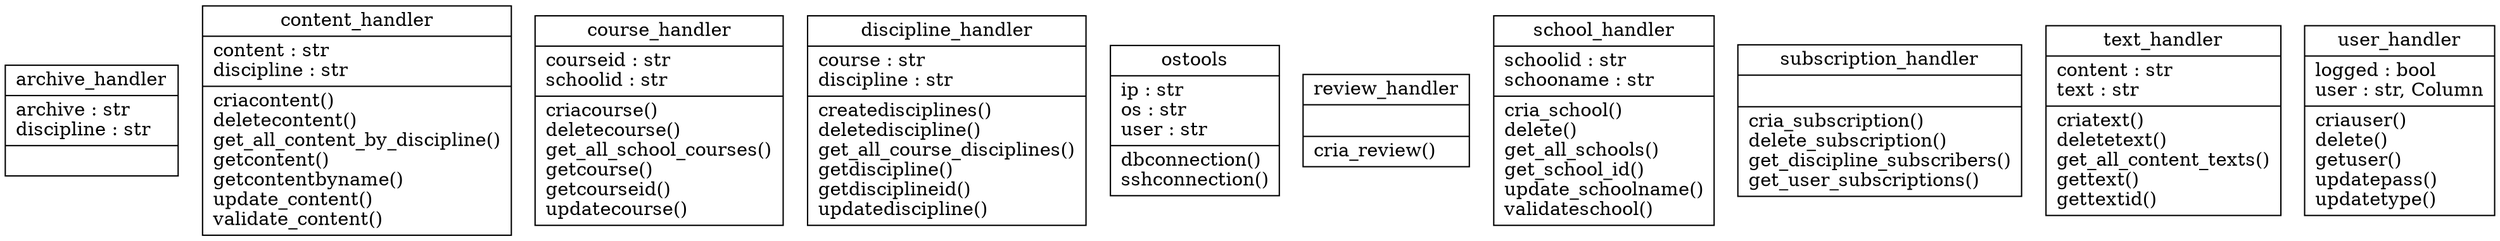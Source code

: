 digraph "classes_No_Name" {
charset="utf-8"
rankdir=BT
"0" [label="{archive_handler|archive : str\ldiscipline : str\l|}", shape="record"];
"1" [label="{content_handler|content : str\ldiscipline : str\l|criacontent()\ldeletecontent()\lget_all_content_by_discipline()\lgetcontent()\lgetcontentbyname()\lupdate_content()\lvalidate_content()\l}", shape="record"];
"2" [label="{course_handler|courseid : str\lschoolid : str\l|criacourse()\ldeletecourse()\lget_all_school_courses()\lgetcourse()\lgetcourseid()\lupdatecourse()\l}", shape="record"];
"3" [label="{discipline_handler|course : str\ldiscipline : str\l|createdisciplines()\ldeletediscipline()\lget_all_course_disciplines()\lgetdiscipline()\lgetdisciplineid()\lupdatediscipline()\l}", shape="record"];
"4" [label="{ostools|ip : str\los : str\luser : str\l|dbconnection()\lsshconnection()\l}", shape="record"];
"5" [label="{review_handler|\l|cria_review()\l}", shape="record"];
"6" [label="{school_handler|schoolid : str\lschooname : str\l|cria_school()\ldelete()\lget_all_schools()\lget_school_id()\lupdate_schoolname()\lvalidateschool()\l}", shape="record"];
"7" [label="{subscription_handler|\l|cria_subscription()\ldelete_subscription()\lget_discipline_subscribers()\lget_user_subscriptions()\l}", shape="record"];
"8" [label="{text_handler|content : str\ltext : str\l|criatext()\ldeletetext()\lget_all_content_texts()\lgettext()\lgettextid()\l}", shape="record"];
"9" [label="{user_handler|logged : bool\luser : str, Column\l|criauser()\ldelete()\lgetuser()\lupdatepass()\lupdatetype()\l}", shape="record"];
}
